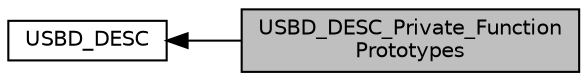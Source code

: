 digraph "USBD_DESC_Private_FunctionPrototypes"
{
  edge [fontname="Helvetica",fontsize="10",labelfontname="Helvetica",labelfontsize="10"];
  node [fontname="Helvetica",fontsize="10",shape=record];
  rankdir=LR;
  Node0 [label="USBD_DESC_Private_Function\lPrototypes",height=0.2,width=0.4,color="black", fillcolor="grey75", style="filled", fontcolor="black"];
  Node1 [label="USBD_DESC",height=0.2,width=0.4,color="black", fillcolor="white", style="filled",URL="$group___u_s_b_d___d_e_s_c.html",tooltip="USBD descriptors module. "];
  Node1->Node0 [shape=plaintext, dir="back", style="solid"];
}
